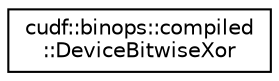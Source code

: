 digraph "Graphical Class Hierarchy"
{
  edge [fontname="Helvetica",fontsize="10",labelfontname="Helvetica",labelfontsize="10"];
  node [fontname="Helvetica",fontsize="10",shape=record];
  rankdir="LR";
  Node0 [label="cudf::binops::compiled\l::DeviceBitwiseXor",height=0.2,width=0.4,color="black", fillcolor="white", style="filled",URL="$structcudf_1_1binops_1_1compiled_1_1DeviceBitwiseXor.html"];
}
